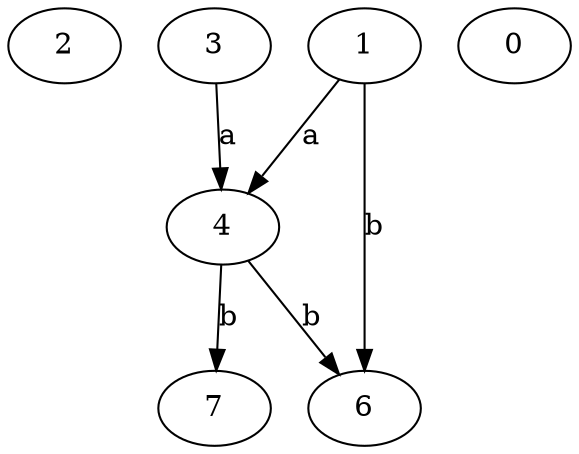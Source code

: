 strict digraph  {
2;
3;
4;
0;
6;
1;
7;
3 -> 4  [label=a];
4 -> 6  [label=b];
4 -> 7  [label=b];
1 -> 4  [label=a];
1 -> 6  [label=b];
}
